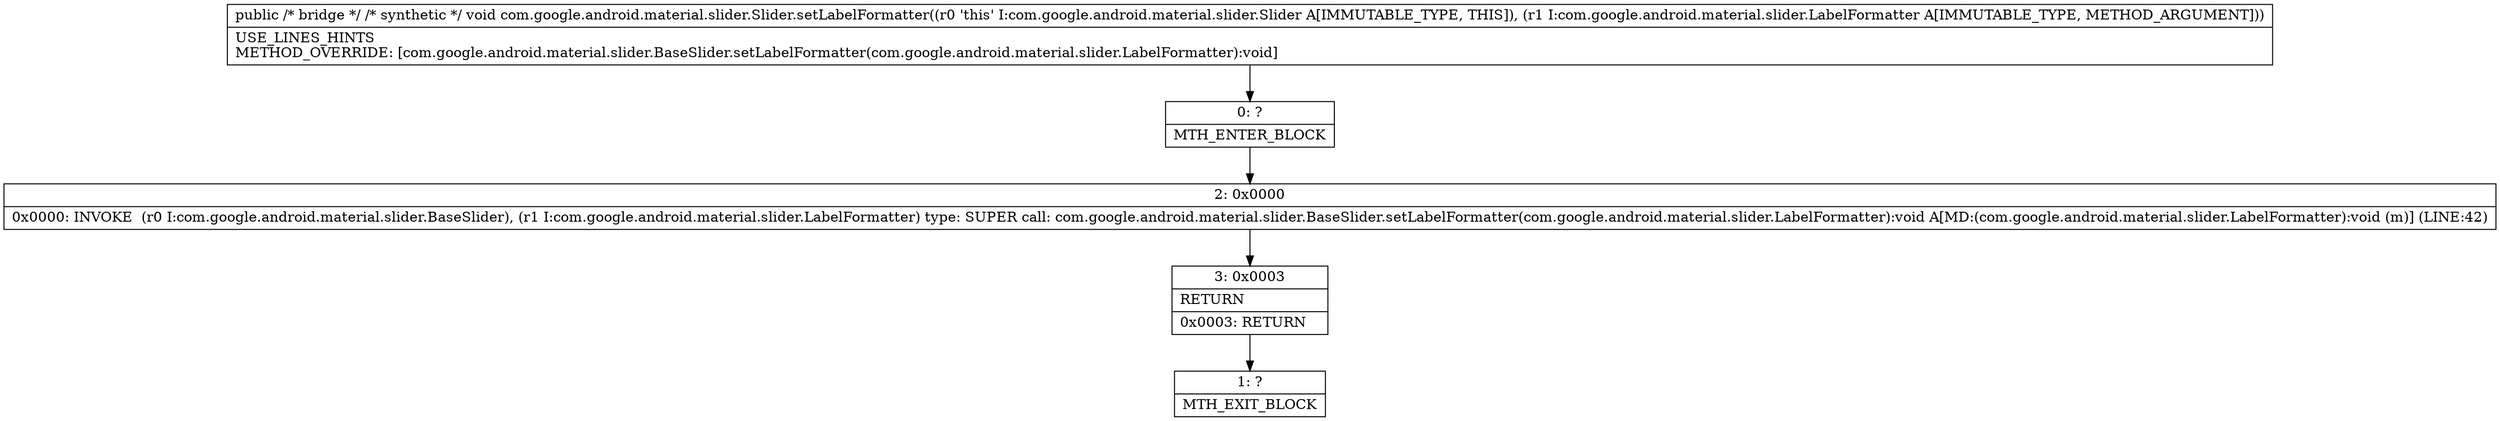 digraph "CFG forcom.google.android.material.slider.Slider.setLabelFormatter(Lcom\/google\/android\/material\/slider\/LabelFormatter;)V" {
Node_0 [shape=record,label="{0\:\ ?|MTH_ENTER_BLOCK\l}"];
Node_2 [shape=record,label="{2\:\ 0x0000|0x0000: INVOKE  (r0 I:com.google.android.material.slider.BaseSlider), (r1 I:com.google.android.material.slider.LabelFormatter) type: SUPER call: com.google.android.material.slider.BaseSlider.setLabelFormatter(com.google.android.material.slider.LabelFormatter):void A[MD:(com.google.android.material.slider.LabelFormatter):void (m)] (LINE:42)\l}"];
Node_3 [shape=record,label="{3\:\ 0x0003|RETURN\l|0x0003: RETURN   \l}"];
Node_1 [shape=record,label="{1\:\ ?|MTH_EXIT_BLOCK\l}"];
MethodNode[shape=record,label="{public \/* bridge *\/ \/* synthetic *\/ void com.google.android.material.slider.Slider.setLabelFormatter((r0 'this' I:com.google.android.material.slider.Slider A[IMMUTABLE_TYPE, THIS]), (r1 I:com.google.android.material.slider.LabelFormatter A[IMMUTABLE_TYPE, METHOD_ARGUMENT]))  | USE_LINES_HINTS\lMETHOD_OVERRIDE: [com.google.android.material.slider.BaseSlider.setLabelFormatter(com.google.android.material.slider.LabelFormatter):void]\l}"];
MethodNode -> Node_0;Node_0 -> Node_2;
Node_2 -> Node_3;
Node_3 -> Node_1;
}

